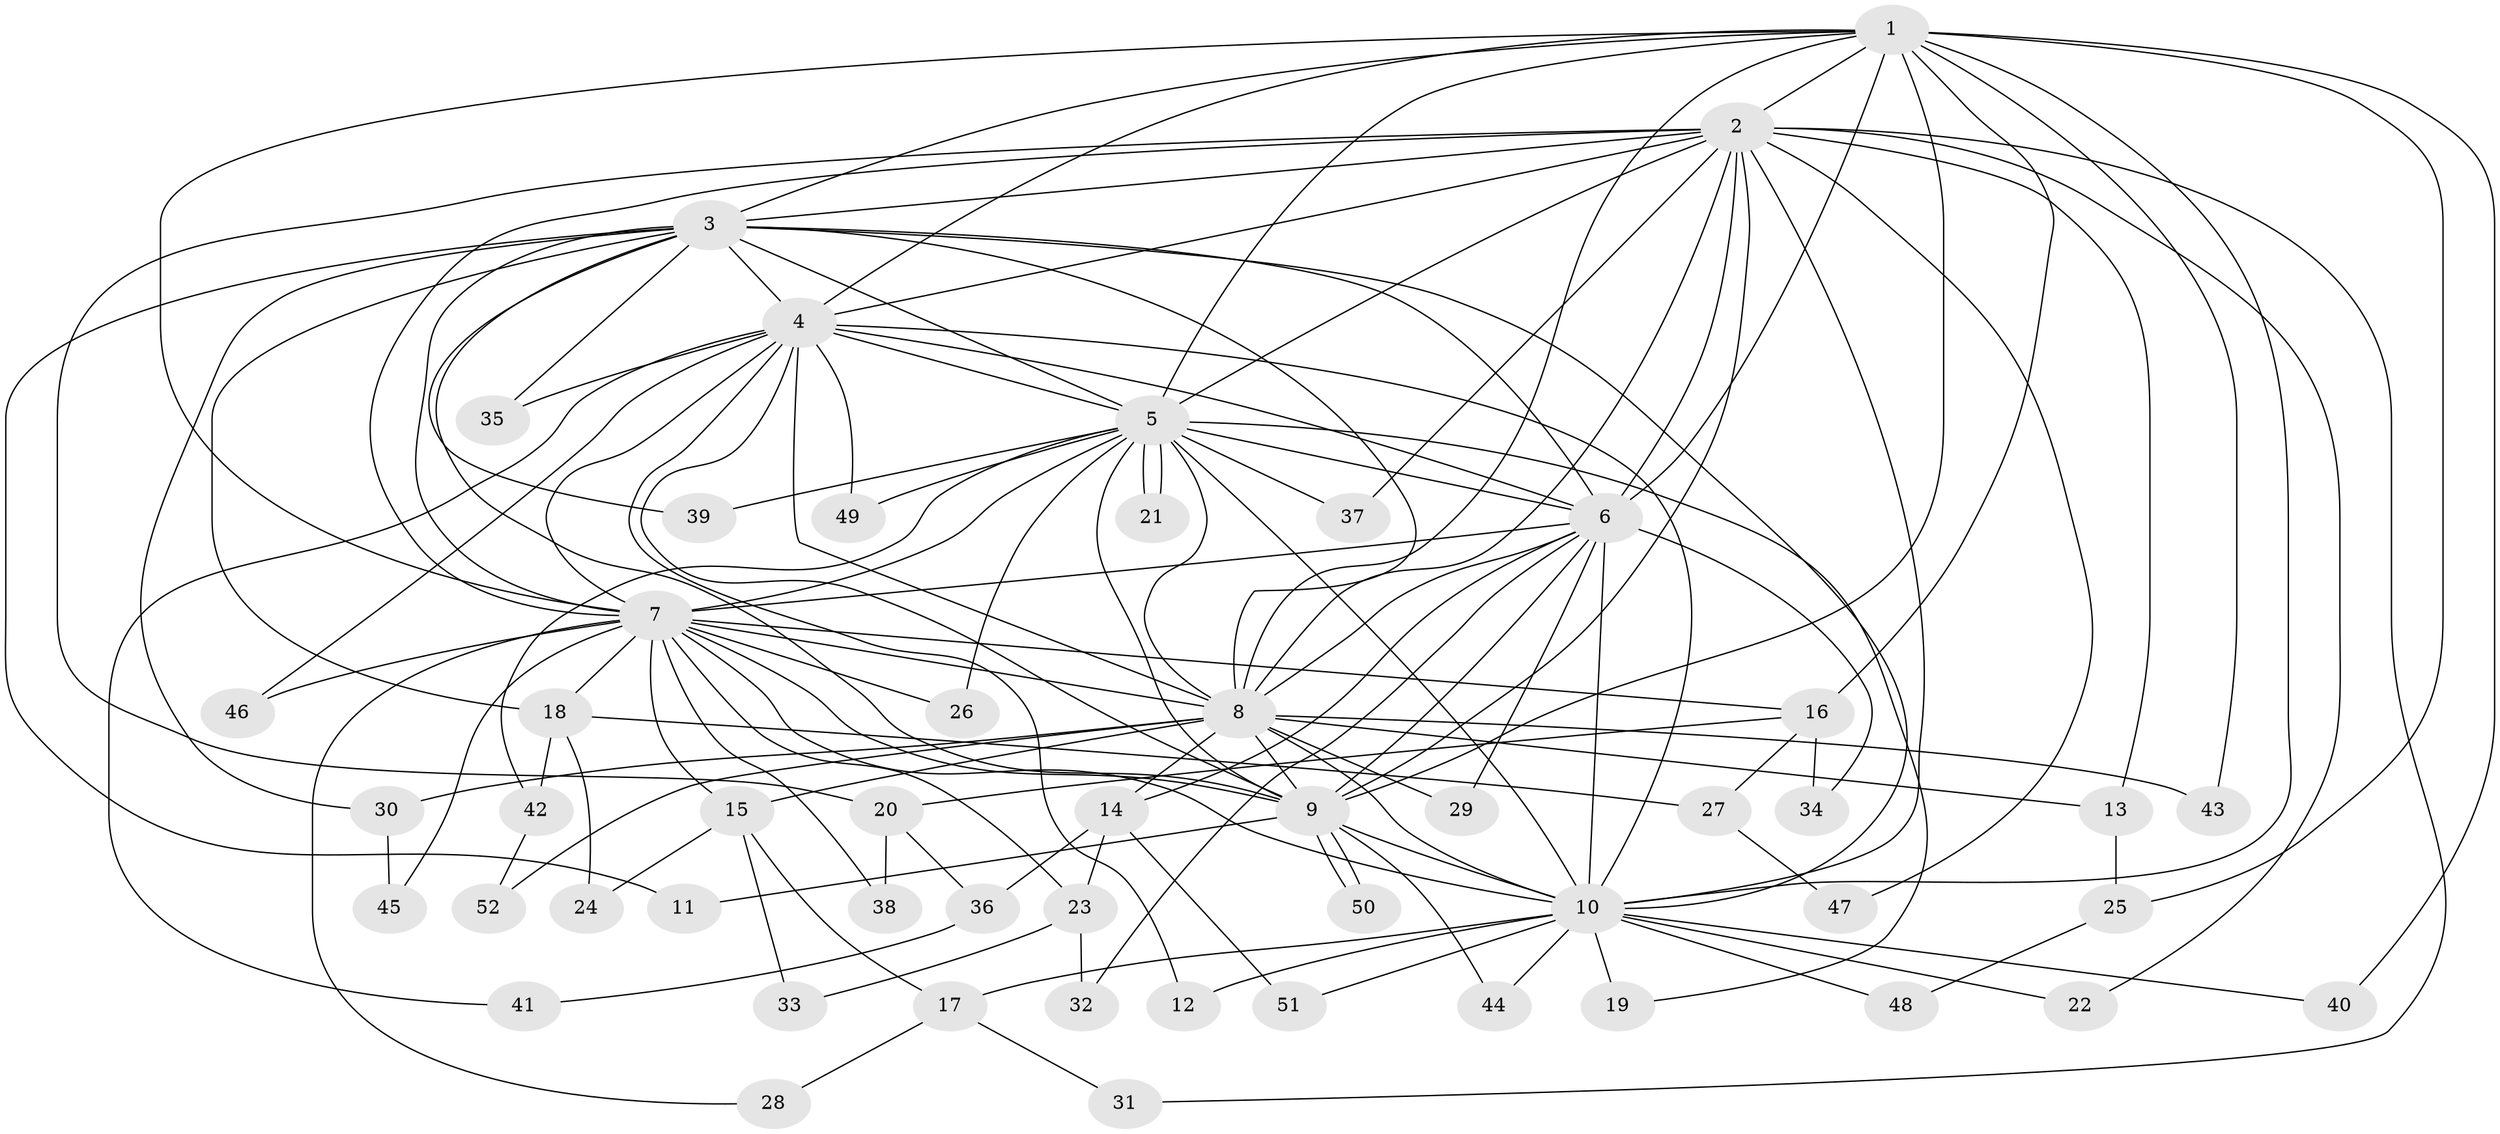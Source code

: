 // coarse degree distribution, {11: 0.027777777777777776, 14: 0.027777777777777776, 20: 0.027777777777777776, 12: 0.027777777777777776, 16: 0.027777777777777776, 13: 0.05555555555555555, 10: 0.027777777777777776, 15: 0.027777777777777776, 2: 0.5555555555555556, 4: 0.08333333333333333, 7: 0.027777777777777776, 5: 0.05555555555555555, 3: 0.027777777777777776}
// Generated by graph-tools (version 1.1) at 2025/51/02/27/25 19:51:42]
// undirected, 52 vertices, 129 edges
graph export_dot {
graph [start="1"]
  node [color=gray90,style=filled];
  1;
  2;
  3;
  4;
  5;
  6;
  7;
  8;
  9;
  10;
  11;
  12;
  13;
  14;
  15;
  16;
  17;
  18;
  19;
  20;
  21;
  22;
  23;
  24;
  25;
  26;
  27;
  28;
  29;
  30;
  31;
  32;
  33;
  34;
  35;
  36;
  37;
  38;
  39;
  40;
  41;
  42;
  43;
  44;
  45;
  46;
  47;
  48;
  49;
  50;
  51;
  52;
  1 -- 2;
  1 -- 3;
  1 -- 4;
  1 -- 5;
  1 -- 6;
  1 -- 7;
  1 -- 8;
  1 -- 9;
  1 -- 10;
  1 -- 16;
  1 -- 25;
  1 -- 40;
  1 -- 43;
  2 -- 3;
  2 -- 4;
  2 -- 5;
  2 -- 6;
  2 -- 7;
  2 -- 8;
  2 -- 9;
  2 -- 10;
  2 -- 13;
  2 -- 20;
  2 -- 22;
  2 -- 31;
  2 -- 37;
  2 -- 47;
  3 -- 4;
  3 -- 5;
  3 -- 6;
  3 -- 7;
  3 -- 8;
  3 -- 9;
  3 -- 10;
  3 -- 11;
  3 -- 18;
  3 -- 30;
  3 -- 35;
  3 -- 39;
  4 -- 5;
  4 -- 6;
  4 -- 7;
  4 -- 8;
  4 -- 9;
  4 -- 10;
  4 -- 12;
  4 -- 35;
  4 -- 41;
  4 -- 46;
  4 -- 49;
  5 -- 6;
  5 -- 7;
  5 -- 8;
  5 -- 9;
  5 -- 10;
  5 -- 19;
  5 -- 21;
  5 -- 21;
  5 -- 26;
  5 -- 37;
  5 -- 39;
  5 -- 42;
  5 -- 49;
  6 -- 7;
  6 -- 8;
  6 -- 9;
  6 -- 10;
  6 -- 14;
  6 -- 29;
  6 -- 32;
  6 -- 34;
  7 -- 8;
  7 -- 9;
  7 -- 10;
  7 -- 15;
  7 -- 16;
  7 -- 18;
  7 -- 23;
  7 -- 26;
  7 -- 28;
  7 -- 38;
  7 -- 45;
  7 -- 46;
  8 -- 9;
  8 -- 10;
  8 -- 13;
  8 -- 14;
  8 -- 15;
  8 -- 29;
  8 -- 30;
  8 -- 43;
  8 -- 52;
  9 -- 10;
  9 -- 11;
  9 -- 44;
  9 -- 50;
  9 -- 50;
  10 -- 12;
  10 -- 17;
  10 -- 19;
  10 -- 22;
  10 -- 40;
  10 -- 44;
  10 -- 48;
  10 -- 51;
  13 -- 25;
  14 -- 23;
  14 -- 36;
  14 -- 51;
  15 -- 17;
  15 -- 24;
  15 -- 33;
  16 -- 20;
  16 -- 27;
  16 -- 34;
  17 -- 28;
  17 -- 31;
  18 -- 24;
  18 -- 27;
  18 -- 42;
  20 -- 36;
  20 -- 38;
  23 -- 32;
  23 -- 33;
  25 -- 48;
  27 -- 47;
  30 -- 45;
  36 -- 41;
  42 -- 52;
}
